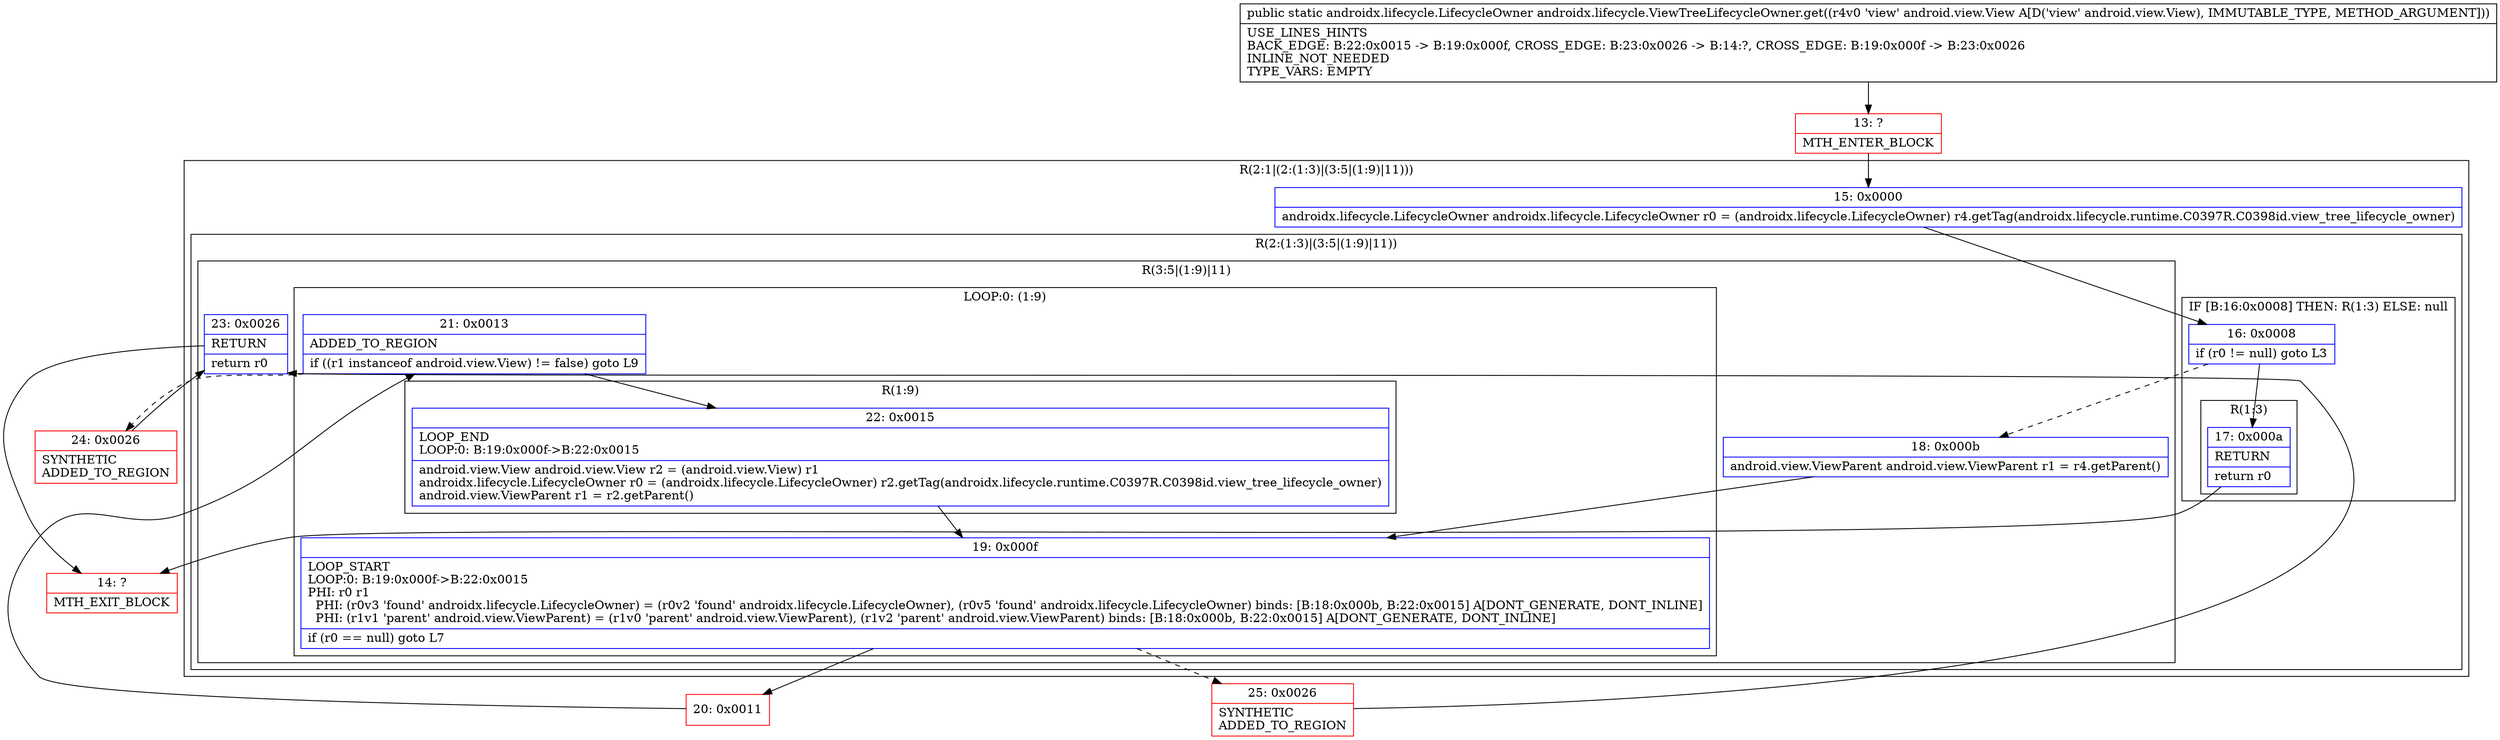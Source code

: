 digraph "CFG forandroidx.lifecycle.ViewTreeLifecycleOwner.get(Landroid\/view\/View;)Landroidx\/lifecycle\/LifecycleOwner;" {
subgraph cluster_Region_779495199 {
label = "R(2:1|(2:(1:3)|(3:5|(1:9)|11)))";
node [shape=record,color=blue];
Node_15 [shape=record,label="{15\:\ 0x0000|androidx.lifecycle.LifecycleOwner androidx.lifecycle.LifecycleOwner r0 = (androidx.lifecycle.LifecycleOwner) r4.getTag(androidx.lifecycle.runtime.C0397R.C0398id.view_tree_lifecycle_owner)\l}"];
subgraph cluster_Region_1389905962 {
label = "R(2:(1:3)|(3:5|(1:9)|11))";
node [shape=record,color=blue];
subgraph cluster_IfRegion_721285079 {
label = "IF [B:16:0x0008] THEN: R(1:3) ELSE: null";
node [shape=record,color=blue];
Node_16 [shape=record,label="{16\:\ 0x0008|if (r0 != null) goto L3\l}"];
subgraph cluster_Region_988191594 {
label = "R(1:3)";
node [shape=record,color=blue];
Node_17 [shape=record,label="{17\:\ 0x000a|RETURN\l|return r0\l}"];
}
}
subgraph cluster_Region_1750106266 {
label = "R(3:5|(1:9)|11)";
node [shape=record,color=blue];
Node_18 [shape=record,label="{18\:\ 0x000b|android.view.ViewParent android.view.ViewParent r1 = r4.getParent()\l}"];
subgraph cluster_LoopRegion_624365046 {
label = "LOOP:0: (1:9)";
node [shape=record,color=blue];
Node_19 [shape=record,label="{19\:\ 0x000f|LOOP_START\lLOOP:0: B:19:0x000f\-\>B:22:0x0015\lPHI: r0 r1 \l  PHI: (r0v3 'found' androidx.lifecycle.LifecycleOwner) = (r0v2 'found' androidx.lifecycle.LifecycleOwner), (r0v5 'found' androidx.lifecycle.LifecycleOwner) binds: [B:18:0x000b, B:22:0x0015] A[DONT_GENERATE, DONT_INLINE]\l  PHI: (r1v1 'parent' android.view.ViewParent) = (r1v0 'parent' android.view.ViewParent), (r1v2 'parent' android.view.ViewParent) binds: [B:18:0x000b, B:22:0x0015] A[DONT_GENERATE, DONT_INLINE]\l|if (r0 == null) goto L7\l}"];
Node_21 [shape=record,label="{21\:\ 0x0013|ADDED_TO_REGION\l|if ((r1 instanceof android.view.View) != false) goto L9\l}"];
subgraph cluster_Region_1190230905 {
label = "R(1:9)";
node [shape=record,color=blue];
Node_22 [shape=record,label="{22\:\ 0x0015|LOOP_END\lLOOP:0: B:19:0x000f\-\>B:22:0x0015\l|android.view.View android.view.View r2 = (android.view.View) r1\landroidx.lifecycle.LifecycleOwner r0 = (androidx.lifecycle.LifecycleOwner) r2.getTag(androidx.lifecycle.runtime.C0397R.C0398id.view_tree_lifecycle_owner)\landroid.view.ViewParent r1 = r2.getParent()\l}"];
}
}
Node_23 [shape=record,label="{23\:\ 0x0026|RETURN\l|return r0\l}"];
}
}
}
Node_13 [shape=record,color=red,label="{13\:\ ?|MTH_ENTER_BLOCK\l}"];
Node_14 [shape=record,color=red,label="{14\:\ ?|MTH_EXIT_BLOCK\l}"];
Node_20 [shape=record,color=red,label="{20\:\ 0x0011}"];
Node_24 [shape=record,color=red,label="{24\:\ 0x0026|SYNTHETIC\lADDED_TO_REGION\l}"];
Node_25 [shape=record,color=red,label="{25\:\ 0x0026|SYNTHETIC\lADDED_TO_REGION\l}"];
MethodNode[shape=record,label="{public static androidx.lifecycle.LifecycleOwner androidx.lifecycle.ViewTreeLifecycleOwner.get((r4v0 'view' android.view.View A[D('view' android.view.View), IMMUTABLE_TYPE, METHOD_ARGUMENT]))  | USE_LINES_HINTS\lBACK_EDGE: B:22:0x0015 \-\> B:19:0x000f, CROSS_EDGE: B:23:0x0026 \-\> B:14:?, CROSS_EDGE: B:19:0x000f \-\> B:23:0x0026\lINLINE_NOT_NEEDED\lTYPE_VARS: EMPTY\l}"];
MethodNode -> Node_13;Node_15 -> Node_16;
Node_16 -> Node_17;
Node_16 -> Node_18[style=dashed];
Node_17 -> Node_14;
Node_18 -> Node_19;
Node_19 -> Node_20;
Node_19 -> Node_25[style=dashed];
Node_21 -> Node_22;
Node_21 -> Node_24[style=dashed];
Node_22 -> Node_19;
Node_23 -> Node_14;
Node_13 -> Node_15;
Node_20 -> Node_21;
Node_24 -> Node_23;
Node_25 -> Node_23;
}

